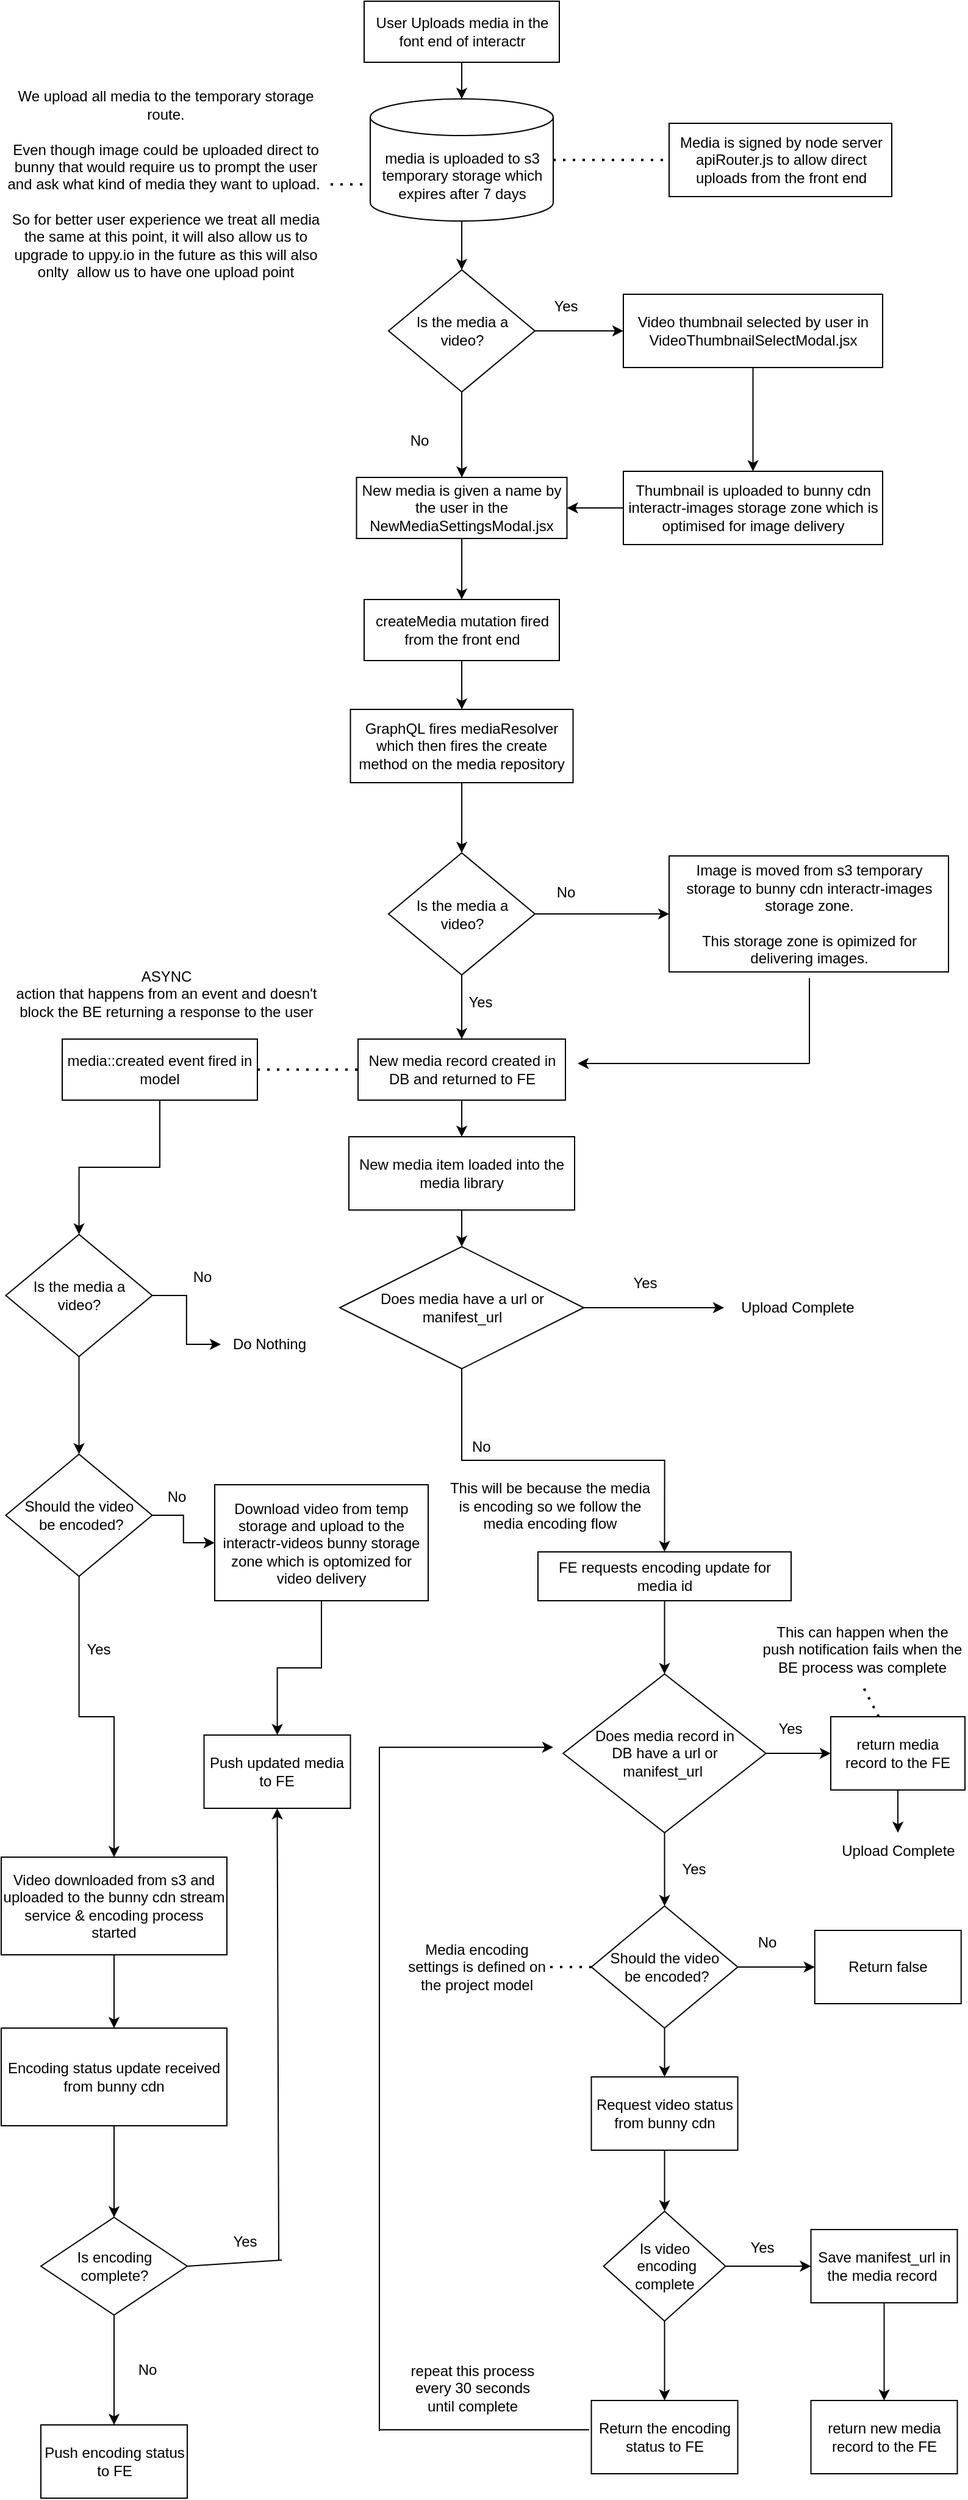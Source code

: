 <mxfile version="14.5.1" type="device"><diagram id="C5RBs43oDa-KdzZeNtuy" name="Page-1"><mxGraphModel dx="2946" dy="1265" grid="1" gridSize="10" guides="1" tooltips="1" connect="1" arrows="1" fold="1" page="1" pageScale="1" pageWidth="827" pageHeight="1169" math="0" shadow="0"><root><mxCell id="WIyWlLk6GJQsqaUBKTNV-0"/><mxCell id="WIyWlLk6GJQsqaUBKTNV-1" parent="WIyWlLk6GJQsqaUBKTNV-0"/><mxCell id="hnco72m9iwks1-wwPIVk-36" value="" style="edgeStyle=orthogonalEdgeStyle;rounded=0;orthogonalLoop=1;jettySize=auto;html=1;" edge="1" parent="WIyWlLk6GJQsqaUBKTNV-1" source="WIyWlLk6GJQsqaUBKTNV-3" target="hnco72m9iwks1-wwPIVk-35"><mxGeometry relative="1" as="geometry"/></mxCell><mxCell id="WIyWlLk6GJQsqaUBKTNV-3" value="GraphQL fires mediaResolver which then fires the create method on the media repository" style="rounded=0;whiteSpace=wrap;html=1;fontSize=12;glass=0;strokeWidth=1;shadow=0;" parent="WIyWlLk6GJQsqaUBKTNV-1" vertex="1"><mxGeometry x="296.25" y="590" width="182.5" height="60" as="geometry"/></mxCell><mxCell id="hnco72m9iwks1-wwPIVk-0" value="" style="edgeStyle=orthogonalEdgeStyle;rounded=0;orthogonalLoop=1;jettySize=auto;html=1;" edge="1" parent="WIyWlLk6GJQsqaUBKTNV-1" source="nhmHabudyO_dfF4N9hwo-0" target="nhmHabudyO_dfF4N9hwo-2"><mxGeometry relative="1" as="geometry"/></mxCell><mxCell id="nhmHabudyO_dfF4N9hwo-0" value="User Uploads media in the font end of interactr" style="rounded=0;whiteSpace=wrap;html=1;fontSize=12;glass=0;strokeWidth=1;shadow=0;" parent="WIyWlLk6GJQsqaUBKTNV-1" vertex="1"><mxGeometry x="307.5" y="10" width="160" height="50" as="geometry"/></mxCell><mxCell id="hnco72m9iwks1-wwPIVk-25" value="" style="edgeStyle=orthogonalEdgeStyle;rounded=0;orthogonalLoop=1;jettySize=auto;html=1;" edge="1" parent="WIyWlLk6GJQsqaUBKTNV-1" source="nhmHabudyO_dfF4N9hwo-2" target="hnco72m9iwks1-wwPIVk-16"><mxGeometry relative="1" as="geometry"/></mxCell><mxCell id="nhmHabudyO_dfF4N9hwo-2" value="media is uploaded to s3 temporary storage which expires after 7 days" style="shape=cylinder3;whiteSpace=wrap;html=1;boundedLbl=1;backgroundOutline=1;size=15;" parent="WIyWlLk6GJQsqaUBKTNV-1" vertex="1"><mxGeometry x="312.5" y="90" width="150" height="100" as="geometry"/></mxCell><mxCell id="hnco72m9iwks1-wwPIVk-11" value="" style="edgeStyle=orthogonalEdgeStyle;rounded=0;orthogonalLoop=1;jettySize=auto;html=1;" edge="1" parent="WIyWlLk6GJQsqaUBKTNV-1" source="nhmHabudyO_dfF4N9hwo-6" target="WIyWlLk6GJQsqaUBKTNV-3"><mxGeometry relative="1" as="geometry"/></mxCell><mxCell id="nhmHabudyO_dfF4N9hwo-6" value="createMedia mutation fired from the front end" style="rounded=0;whiteSpace=wrap;html=1;fontSize=12;glass=0;strokeWidth=1;shadow=0;" parent="WIyWlLk6GJQsqaUBKTNV-1" vertex="1"><mxGeometry x="307.5" y="500" width="160" height="50" as="geometry"/></mxCell><mxCell id="hnco72m9iwks1-wwPIVk-32" value="" style="edgeStyle=orthogonalEdgeStyle;rounded=0;orthogonalLoop=1;jettySize=auto;html=1;" edge="1" parent="WIyWlLk6GJQsqaUBKTNV-1" source="nhmHabudyO_dfF4N9hwo-7" target="nhmHabudyO_dfF4N9hwo-6"><mxGeometry relative="1" as="geometry"/></mxCell><mxCell id="nhmHabudyO_dfF4N9hwo-7" value="New media is given a name by the user in the NewMediaSettingsModal.jsx" style="rounded=0;whiteSpace=wrap;html=1;fontSize=12;glass=0;strokeWidth=1;shadow=0;" parent="WIyWlLk6GJQsqaUBKTNV-1" vertex="1"><mxGeometry x="301.25" y="400" width="172.5" height="50" as="geometry"/></mxCell><mxCell id="nhmHabudyO_dfF4N9hwo-24" value="ASYNC &lt;br&gt;action that happens from an event and doesn't block the BE returning a response to the user" style="text;html=1;strokeColor=none;fillColor=none;align=center;verticalAlign=middle;whiteSpace=wrap;rounded=0;" parent="WIyWlLk6GJQsqaUBKTNV-1" vertex="1"><mxGeometry x="13.75" y="795" width="262.5" height="55" as="geometry"/></mxCell><mxCell id="nhmHabudyO_dfF4N9hwo-46" style="edgeStyle=orthogonalEdgeStyle;rounded=0;orthogonalLoop=1;jettySize=auto;html=1;entryX=0.5;entryY=0;entryDx=0;entryDy=0;" parent="WIyWlLk6GJQsqaUBKTNV-1" source="nhmHabudyO_dfF4N9hwo-42" target="nhmHabudyO_dfF4N9hwo-45" edge="1"><mxGeometry relative="1" as="geometry"/></mxCell><mxCell id="nhmHabudyO_dfF4N9hwo-42" value="media::created event fired in model" style="rounded=0;whiteSpace=wrap;html=1;fontSize=12;glass=0;strokeWidth=1;shadow=0;" parent="WIyWlLk6GJQsqaUBKTNV-1" vertex="1"><mxGeometry x="60" y="860" width="160" height="50" as="geometry"/></mxCell><mxCell id="nhmHabudyO_dfF4N9hwo-55" value="" style="edgeStyle=orthogonalEdgeStyle;rounded=0;orthogonalLoop=1;jettySize=auto;html=1;" parent="WIyWlLk6GJQsqaUBKTNV-1" source="nhmHabudyO_dfF4N9hwo-45" target="nhmHabudyO_dfF4N9hwo-51" edge="1"><mxGeometry relative="1" as="geometry"/></mxCell><mxCell id="hnco72m9iwks1-wwPIVk-92" value="" style="edgeStyle=orthogonalEdgeStyle;rounded=0;orthogonalLoop=1;jettySize=auto;html=1;" edge="1" parent="WIyWlLk6GJQsqaUBKTNV-1" source="nhmHabudyO_dfF4N9hwo-45" target="hnco72m9iwks1-wwPIVk-91"><mxGeometry relative="1" as="geometry"/></mxCell><mxCell id="nhmHabudyO_dfF4N9hwo-45" value="Is the media a &lt;br&gt;video?" style="rhombus;whiteSpace=wrap;html=1;" parent="WIyWlLk6GJQsqaUBKTNV-1" vertex="1"><mxGeometry x="13.75" y="1020" width="120" height="100" as="geometry"/></mxCell><mxCell id="hnco72m9iwks1-wwPIVk-45" value="" style="edgeStyle=orthogonalEdgeStyle;rounded=0;orthogonalLoop=1;jettySize=auto;html=1;" edge="1" parent="WIyWlLk6GJQsqaUBKTNV-1" source="nhmHabudyO_dfF4N9hwo-47" target="nhmHabudyO_dfF4N9hwo-60"><mxGeometry relative="1" as="geometry"/></mxCell><mxCell id="nhmHabudyO_dfF4N9hwo-47" value="New media record created in DB and returned to FE" style="rounded=0;whiteSpace=wrap;html=1;fontSize=12;glass=0;strokeWidth=1;shadow=0;" parent="WIyWlLk6GJQsqaUBKTNV-1" vertex="1"><mxGeometry x="302.5" y="860" width="170" height="50" as="geometry"/></mxCell><mxCell id="nhmHabudyO_dfF4N9hwo-49" value="No" style="text;html=1;strokeColor=none;fillColor=none;align=center;verticalAlign=middle;whiteSpace=wrap;rounded=0;" parent="WIyWlLk6GJQsqaUBKTNV-1" vertex="1"><mxGeometry x="155" y="1045" width="40" height="20" as="geometry"/></mxCell><mxCell id="hnco72m9iwks1-wwPIVk-53" value="" style="edgeStyle=orthogonalEdgeStyle;rounded=0;orthogonalLoop=1;jettySize=auto;html=1;" edge="1" parent="WIyWlLk6GJQsqaUBKTNV-1" source="nhmHabudyO_dfF4N9hwo-50" target="hnco72m9iwks1-wwPIVk-52"><mxGeometry relative="1" as="geometry"/></mxCell><mxCell id="nhmHabudyO_dfF4N9hwo-50" value="FE requests encoding update for media id" style="rounded=0;whiteSpace=wrap;html=1;fontSize=12;glass=0;strokeWidth=1;shadow=0;" parent="WIyWlLk6GJQsqaUBKTNV-1" vertex="1"><mxGeometry x="450" y="1280" width="207.5" height="40" as="geometry"/></mxCell><mxCell id="nhmHabudyO_dfF4N9hwo-58" value="" style="edgeStyle=orthogonalEdgeStyle;rounded=0;orthogonalLoop=1;jettySize=auto;html=1;" parent="WIyWlLk6GJQsqaUBKTNV-1" source="nhmHabudyO_dfF4N9hwo-51" target="nhmHabudyO_dfF4N9hwo-57" edge="1"><mxGeometry relative="1" as="geometry"/></mxCell><mxCell id="hnco72m9iwks1-wwPIVk-97" value="" style="edgeStyle=orthogonalEdgeStyle;rounded=0;orthogonalLoop=1;jettySize=auto;html=1;" edge="1" parent="WIyWlLk6GJQsqaUBKTNV-1" source="nhmHabudyO_dfF4N9hwo-51" target="hnco72m9iwks1-wwPIVk-96"><mxGeometry relative="1" as="geometry"/></mxCell><mxCell id="nhmHabudyO_dfF4N9hwo-51" value="Should the video&lt;br&gt;&amp;nbsp;be encoded?" style="rhombus;whiteSpace=wrap;html=1;" parent="WIyWlLk6GJQsqaUBKTNV-1" vertex="1"><mxGeometry x="13.75" y="1200" width="120" height="100" as="geometry"/></mxCell><mxCell id="nhmHabudyO_dfF4N9hwo-54" value="No" style="text;html=1;strokeColor=none;fillColor=none;align=center;verticalAlign=middle;whiteSpace=wrap;rounded=0;" parent="WIyWlLk6GJQsqaUBKTNV-1" vertex="1"><mxGeometry x="133.75" y="1225" width="40" height="20" as="geometry"/></mxCell><mxCell id="nhmHabudyO_dfF4N9hwo-56" value="Yes" style="text;html=1;strokeColor=none;fillColor=none;align=center;verticalAlign=middle;whiteSpace=wrap;rounded=0;" parent="WIyWlLk6GJQsqaUBKTNV-1" vertex="1"><mxGeometry x="70" y="1350" width="40" height="20" as="geometry"/></mxCell><mxCell id="hnco72m9iwks1-wwPIVk-104" value="" style="edgeStyle=orthogonalEdgeStyle;rounded=0;orthogonalLoop=1;jettySize=auto;html=1;" edge="1" parent="WIyWlLk6GJQsqaUBKTNV-1" source="nhmHabudyO_dfF4N9hwo-57" target="hnco72m9iwks1-wwPIVk-103"><mxGeometry relative="1" as="geometry"/></mxCell><mxCell id="nhmHabudyO_dfF4N9hwo-57" value="Video downloaded from s3 and uploaded to the bunny cdn stream service &amp;amp; encoding process started" style="rounded=0;whiteSpace=wrap;html=1;" parent="WIyWlLk6GJQsqaUBKTNV-1" vertex="1"><mxGeometry x="10" y="1530" width="185" height="80" as="geometry"/></mxCell><mxCell id="nhmHabudyO_dfF4N9hwo-69" style="edgeStyle=orthogonalEdgeStyle;rounded=0;orthogonalLoop=1;jettySize=auto;html=1;entryX=0.5;entryY=0;entryDx=0;entryDy=0;" parent="WIyWlLk6GJQsqaUBKTNV-1" source="nhmHabudyO_dfF4N9hwo-60" target="nhmHabudyO_dfF4N9hwo-64" edge="1"><mxGeometry relative="1" as="geometry"/></mxCell><mxCell id="nhmHabudyO_dfF4N9hwo-60" value="New media item loaded into the media library" style="rounded=0;whiteSpace=wrap;html=1;fontSize=12;glass=0;strokeWidth=1;shadow=0;" parent="WIyWlLk6GJQsqaUBKTNV-1" vertex="1"><mxGeometry x="295" y="940" width="185" height="60" as="geometry"/></mxCell><mxCell id="nhmHabudyO_dfF4N9hwo-68" value="" style="edgeStyle=orthogonalEdgeStyle;rounded=0;orthogonalLoop=1;jettySize=auto;html=1;" parent="WIyWlLk6GJQsqaUBKTNV-1" source="nhmHabudyO_dfF4N9hwo-64" target="nhmHabudyO_dfF4N9hwo-74" edge="1"><mxGeometry relative="1" as="geometry"><mxPoint x="550" y="1120" as="targetPoint"/></mxGeometry></mxCell><mxCell id="hnco72m9iwks1-wwPIVk-47" style="edgeStyle=orthogonalEdgeStyle;rounded=0;orthogonalLoop=1;jettySize=auto;html=1;entryX=0.5;entryY=0;entryDx=0;entryDy=0;" edge="1" parent="WIyWlLk6GJQsqaUBKTNV-1" source="nhmHabudyO_dfF4N9hwo-64" target="nhmHabudyO_dfF4N9hwo-50"><mxGeometry relative="1" as="geometry"/></mxCell><mxCell id="nhmHabudyO_dfF4N9hwo-64" value="Does media have a url or manifest_url" style="rhombus;whiteSpace=wrap;html=1;" parent="WIyWlLk6GJQsqaUBKTNV-1" vertex="1"><mxGeometry x="287.5" y="1030" width="200" height="100" as="geometry"/></mxCell><mxCell id="nhmHabudyO_dfF4N9hwo-74" value="Upload Complete" style="text;html=1;strokeColor=none;fillColor=none;align=center;verticalAlign=middle;whiteSpace=wrap;rounded=0;" parent="WIyWlLk6GJQsqaUBKTNV-1" vertex="1"><mxGeometry x="602.5" y="1065" width="120" height="30" as="geometry"/></mxCell><mxCell id="nhmHabudyO_dfF4N9hwo-86" value="Yes" style="text;html=1;strokeColor=none;fillColor=none;align=center;verticalAlign=middle;whiteSpace=wrap;rounded=0;" parent="WIyWlLk6GJQsqaUBKTNV-1" vertex="1"><mxGeometry x="517.5" y="1050" width="40" height="20" as="geometry"/></mxCell><mxCell id="bAe4q1u1g406GsviHv9N-2" value="&lt;br&gt;This will be because the media is encoding so we follow the media encoding flow" style="text;html=1;strokeColor=none;fillColor=none;align=center;verticalAlign=middle;whiteSpace=wrap;rounded=0;" parent="WIyWlLk6GJQsqaUBKTNV-1" vertex="1"><mxGeometry x="372.5" y="1200" width="174" height="70" as="geometry"/></mxCell><mxCell id="hnco72m9iwks1-wwPIVk-6" value="Media is signed by node server apiRouter.js to allow direct uploads from the front end" style="whiteSpace=wrap;html=1;" vertex="1" parent="WIyWlLk6GJQsqaUBKTNV-1"><mxGeometry x="557.5" y="110" width="182.5" height="60" as="geometry"/></mxCell><mxCell id="hnco72m9iwks1-wwPIVk-8" value="" style="endArrow=none;dashed=1;html=1;dashPattern=1 3;strokeWidth=2;exitX=1;exitY=0.5;exitDx=0;exitDy=0;exitPerimeter=0;entryX=0;entryY=0.5;entryDx=0;entryDy=0;" edge="1" parent="WIyWlLk6GJQsqaUBKTNV-1" source="nhmHabudyO_dfF4N9hwo-2" target="hnco72m9iwks1-wwPIVk-6"><mxGeometry width="50" height="50" relative="1" as="geometry"><mxPoint x="507.5" y="210" as="sourcePoint"/><mxPoint x="557.5" y="160" as="targetPoint"/></mxGeometry></mxCell><mxCell id="hnco72m9iwks1-wwPIVk-26" value="" style="edgeStyle=orthogonalEdgeStyle;rounded=0;orthogonalLoop=1;jettySize=auto;html=1;" edge="1" parent="WIyWlLk6GJQsqaUBKTNV-1" source="hnco72m9iwks1-wwPIVk-16" target="nhmHabudyO_dfF4N9hwo-7"><mxGeometry relative="1" as="geometry"/></mxCell><mxCell id="hnco72m9iwks1-wwPIVk-28" value="" style="edgeStyle=orthogonalEdgeStyle;rounded=0;orthogonalLoop=1;jettySize=auto;html=1;" edge="1" parent="WIyWlLk6GJQsqaUBKTNV-1" source="hnco72m9iwks1-wwPIVk-16" target="hnco72m9iwks1-wwPIVk-27"><mxGeometry relative="1" as="geometry"/></mxCell><mxCell id="hnco72m9iwks1-wwPIVk-16" value="Is the media a &lt;br&gt;video?" style="rhombus;whiteSpace=wrap;html=1;" vertex="1" parent="WIyWlLk6GJQsqaUBKTNV-1"><mxGeometry x="327.5" y="230" width="120" height="100" as="geometry"/></mxCell><mxCell id="hnco72m9iwks1-wwPIVk-19" value="Image is moved from s3 temporary storage to bunny cdn interactr-images storage zone.&lt;br&gt;&lt;br&gt;This storage zone is opimized for delivering images." style="whiteSpace=wrap;html=1;" vertex="1" parent="WIyWlLk6GJQsqaUBKTNV-1"><mxGeometry x="557.5" y="710" width="229" height="95" as="geometry"/></mxCell><mxCell id="hnco72m9iwks1-wwPIVk-22" value="No" style="text;html=1;strokeColor=none;fillColor=none;align=center;verticalAlign=middle;whiteSpace=wrap;rounded=0;" vertex="1" parent="WIyWlLk6GJQsqaUBKTNV-1"><mxGeometry x="332.5" y="360" width="40" height="20" as="geometry"/></mxCell><mxCell id="hnco72m9iwks1-wwPIVk-23" value="Yes" style="text;html=1;strokeColor=none;fillColor=none;align=center;verticalAlign=middle;whiteSpace=wrap;rounded=0;" vertex="1" parent="WIyWlLk6GJQsqaUBKTNV-1"><mxGeometry x="452.5" y="250" width="40" height="20" as="geometry"/></mxCell><mxCell id="hnco72m9iwks1-wwPIVk-30" value="" style="edgeStyle=orthogonalEdgeStyle;rounded=0;orthogonalLoop=1;jettySize=auto;html=1;" edge="1" parent="WIyWlLk6GJQsqaUBKTNV-1" source="hnco72m9iwks1-wwPIVk-27" target="hnco72m9iwks1-wwPIVk-29"><mxGeometry relative="1" as="geometry"/></mxCell><mxCell id="hnco72m9iwks1-wwPIVk-27" value="Video thumbnail selected by user in VideoThumbnailSelectModal.jsx" style="whiteSpace=wrap;html=1;" vertex="1" parent="WIyWlLk6GJQsqaUBKTNV-1"><mxGeometry x="520" y="250" width="212.5" height="60" as="geometry"/></mxCell><mxCell id="hnco72m9iwks1-wwPIVk-31" value="" style="edgeStyle=orthogonalEdgeStyle;rounded=0;orthogonalLoop=1;jettySize=auto;html=1;" edge="1" parent="WIyWlLk6GJQsqaUBKTNV-1" source="hnco72m9iwks1-wwPIVk-29" target="nhmHabudyO_dfF4N9hwo-7"><mxGeometry relative="1" as="geometry"/></mxCell><mxCell id="hnco72m9iwks1-wwPIVk-29" value="Thumbnail is uploaded to bunny cdn interactr-images storage zone which is optimised for image delivery" style="whiteSpace=wrap;html=1;" vertex="1" parent="WIyWlLk6GJQsqaUBKTNV-1"><mxGeometry x="520" y="395" width="212.5" height="60" as="geometry"/></mxCell><mxCell id="hnco72m9iwks1-wwPIVk-33" value="We upload all media to the temporary storage route. &lt;br&gt;&lt;br&gt;Even though image could be uploaded direct to bunny that would require us to prompt the user and ask what kind of media they want to upload.&amp;nbsp;&lt;br&gt;&lt;br&gt;So for better user experience we treat all media the same at this point, it will also allow us to upgrade to uppy.io in the future as this will also onlty&amp;nbsp; allow us to have one upload point" style="text;html=1;strokeColor=none;fillColor=none;align=center;verticalAlign=middle;whiteSpace=wrap;rounded=0;" vertex="1" parent="WIyWlLk6GJQsqaUBKTNV-1"><mxGeometry x="10" y="80" width="270" height="160" as="geometry"/></mxCell><mxCell id="hnco72m9iwks1-wwPIVk-34" value="" style="endArrow=none;dashed=1;html=1;dashPattern=1 3;strokeWidth=2;" edge="1" parent="WIyWlLk6GJQsqaUBKTNV-1" source="hnco72m9iwks1-wwPIVk-33"><mxGeometry width="50" height="50" relative="1" as="geometry"><mxPoint x="260" y="210" as="sourcePoint"/><mxPoint x="310" y="160" as="targetPoint"/></mxGeometry></mxCell><mxCell id="hnco72m9iwks1-wwPIVk-37" value="" style="edgeStyle=orthogonalEdgeStyle;rounded=0;orthogonalLoop=1;jettySize=auto;html=1;" edge="1" parent="WIyWlLk6GJQsqaUBKTNV-1" source="hnco72m9iwks1-wwPIVk-35" target="hnco72m9iwks1-wwPIVk-19"><mxGeometry relative="1" as="geometry"/></mxCell><mxCell id="hnco72m9iwks1-wwPIVk-39" value="" style="edgeStyle=orthogonalEdgeStyle;rounded=0;orthogonalLoop=1;jettySize=auto;html=1;" edge="1" parent="WIyWlLk6GJQsqaUBKTNV-1" source="hnco72m9iwks1-wwPIVk-35" target="nhmHabudyO_dfF4N9hwo-47"><mxGeometry relative="1" as="geometry"/></mxCell><mxCell id="hnco72m9iwks1-wwPIVk-35" value="Is the media a &lt;br&gt;video?" style="rhombus;whiteSpace=wrap;html=1;" vertex="1" parent="WIyWlLk6GJQsqaUBKTNV-1"><mxGeometry x="327.5" y="707.5" width="120" height="100" as="geometry"/></mxCell><mxCell id="hnco72m9iwks1-wwPIVk-38" value="No" style="text;html=1;strokeColor=none;fillColor=none;align=center;verticalAlign=middle;whiteSpace=wrap;rounded=0;" vertex="1" parent="WIyWlLk6GJQsqaUBKTNV-1"><mxGeometry x="452.5" y="730" width="40" height="20" as="geometry"/></mxCell><mxCell id="hnco72m9iwks1-wwPIVk-40" value="Yes" style="text;html=1;strokeColor=none;fillColor=none;align=center;verticalAlign=middle;whiteSpace=wrap;rounded=0;" vertex="1" parent="WIyWlLk6GJQsqaUBKTNV-1"><mxGeometry x="382.5" y="820" width="40" height="20" as="geometry"/></mxCell><mxCell id="hnco72m9iwks1-wwPIVk-42" value="" style="endArrow=classic;html=1;" edge="1" parent="WIyWlLk6GJQsqaUBKTNV-1"><mxGeometry width="50" height="50" relative="1" as="geometry"><mxPoint x="672.5" y="880" as="sourcePoint"/><mxPoint x="482.5" y="880" as="targetPoint"/></mxGeometry></mxCell><mxCell id="hnco72m9iwks1-wwPIVk-43" value="" style="endArrow=none;html=1;" edge="1" parent="WIyWlLk6GJQsqaUBKTNV-1"><mxGeometry width="50" height="50" relative="1" as="geometry"><mxPoint x="672.5" y="880" as="sourcePoint"/><mxPoint x="672.5" y="810" as="targetPoint"/></mxGeometry></mxCell><mxCell id="hnco72m9iwks1-wwPIVk-56" value="" style="edgeStyle=orthogonalEdgeStyle;rounded=0;orthogonalLoop=1;jettySize=auto;html=1;" edge="1" parent="WIyWlLk6GJQsqaUBKTNV-1" source="hnco72m9iwks1-wwPIVk-52" target="hnco72m9iwks1-wwPIVk-55"><mxGeometry relative="1" as="geometry"/></mxCell><mxCell id="hnco72m9iwks1-wwPIVk-65" value="" style="edgeStyle=orthogonalEdgeStyle;rounded=0;orthogonalLoop=1;jettySize=auto;html=1;" edge="1" parent="WIyWlLk6GJQsqaUBKTNV-1" source="hnco72m9iwks1-wwPIVk-52" target="hnco72m9iwks1-wwPIVk-64"><mxGeometry relative="1" as="geometry"/></mxCell><mxCell id="hnco72m9iwks1-wwPIVk-52" value="&lt;span&gt;Does media record in &lt;br&gt;DB have a url or &lt;br&gt;manifest_url&amp;nbsp;&lt;/span&gt;" style="rhombus;whiteSpace=wrap;html=1;rounded=0;" vertex="1" parent="WIyWlLk6GJQsqaUBKTNV-1"><mxGeometry x="470.63" y="1380" width="166.25" height="130" as="geometry"/></mxCell><mxCell id="hnco72m9iwks1-wwPIVk-58" value="" style="edgeStyle=orthogonalEdgeStyle;rounded=0;orthogonalLoop=1;jettySize=auto;html=1;" edge="1" parent="WIyWlLk6GJQsqaUBKTNV-1" source="hnco72m9iwks1-wwPIVk-55" target="hnco72m9iwks1-wwPIVk-57"><mxGeometry relative="1" as="geometry"/></mxCell><mxCell id="hnco72m9iwks1-wwPIVk-55" value="return media &lt;br&gt;record to the FE" style="whiteSpace=wrap;html=1;rounded=0;" vertex="1" parent="WIyWlLk6GJQsqaUBKTNV-1"><mxGeometry x="690" y="1415" width="110.01" height="60" as="geometry"/></mxCell><mxCell id="hnco72m9iwks1-wwPIVk-57" value="Upload Complete" style="text;html=1;strokeColor=none;fillColor=none;align=center;verticalAlign=middle;whiteSpace=wrap;rounded=0;" vertex="1" parent="WIyWlLk6GJQsqaUBKTNV-1"><mxGeometry x="688.75" y="1510" width="112.5" height="30" as="geometry"/></mxCell><mxCell id="hnco72m9iwks1-wwPIVk-59" value="This can happen when the push notification fails when the BE process was complete" style="text;html=1;strokeColor=none;fillColor=none;align=center;verticalAlign=middle;whiteSpace=wrap;rounded=0;" vertex="1" parent="WIyWlLk6GJQsqaUBKTNV-1"><mxGeometry x="631.25" y="1330" width="170" height="60" as="geometry"/></mxCell><mxCell id="hnco72m9iwks1-wwPIVk-60" value="" style="endArrow=none;dashed=1;html=1;dashPattern=1 3;strokeWidth=2;entryX=0.5;entryY=1;entryDx=0;entryDy=0;" edge="1" parent="WIyWlLk6GJQsqaUBKTNV-1" source="hnco72m9iwks1-wwPIVk-55" target="hnco72m9iwks1-wwPIVk-59"><mxGeometry width="50" height="50" relative="1" as="geometry"><mxPoint x="640" y="1250" as="sourcePoint"/><mxPoint x="730" y="1400" as="targetPoint"/></mxGeometry></mxCell><mxCell id="hnco72m9iwks1-wwPIVk-63" value="Yes" style="text;html=1;strokeColor=none;fillColor=none;align=center;verticalAlign=middle;whiteSpace=wrap;rounded=0;" vertex="1" parent="WIyWlLk6GJQsqaUBKTNV-1"><mxGeometry x="636.88" y="1415" width="40" height="20" as="geometry"/></mxCell><mxCell id="hnco72m9iwks1-wwPIVk-68" value="" style="edgeStyle=orthogonalEdgeStyle;rounded=0;orthogonalLoop=1;jettySize=auto;html=1;" edge="1" parent="WIyWlLk6GJQsqaUBKTNV-1" source="hnco72m9iwks1-wwPIVk-64" target="hnco72m9iwks1-wwPIVk-67"><mxGeometry relative="1" as="geometry"/></mxCell><mxCell id="hnco72m9iwks1-wwPIVk-72" value="" style="edgeStyle=orthogonalEdgeStyle;rounded=0;orthogonalLoop=1;jettySize=auto;html=1;" edge="1" parent="WIyWlLk6GJQsqaUBKTNV-1" source="hnco72m9iwks1-wwPIVk-64" target="hnco72m9iwks1-wwPIVk-71"><mxGeometry relative="1" as="geometry"/></mxCell><mxCell id="hnco72m9iwks1-wwPIVk-64" value="Should the video&lt;br&gt;&amp;nbsp;be encoded?" style="rhombus;whiteSpace=wrap;html=1;" vertex="1" parent="WIyWlLk6GJQsqaUBKTNV-1"><mxGeometry x="493.76" y="1570" width="120" height="100" as="geometry"/></mxCell><mxCell id="hnco72m9iwks1-wwPIVk-67" value="Return false" style="whiteSpace=wrap;html=1;" vertex="1" parent="WIyWlLk6GJQsqaUBKTNV-1"><mxGeometry x="676.88" y="1590" width="120" height="60" as="geometry"/></mxCell><mxCell id="hnco72m9iwks1-wwPIVk-69" value="No" style="text;html=1;strokeColor=none;fillColor=none;align=center;verticalAlign=middle;whiteSpace=wrap;rounded=0;" vertex="1" parent="WIyWlLk6GJQsqaUBKTNV-1"><mxGeometry x="617.5" y="1590" width="40" height="20" as="geometry"/></mxCell><mxCell id="hnco72m9iwks1-wwPIVk-70" value="Yes" style="text;html=1;strokeColor=none;fillColor=none;align=center;verticalAlign=middle;whiteSpace=wrap;rounded=0;" vertex="1" parent="WIyWlLk6GJQsqaUBKTNV-1"><mxGeometry x="557.5" y="1530" width="40" height="20" as="geometry"/></mxCell><mxCell id="hnco72m9iwks1-wwPIVk-76" value="" style="edgeStyle=orthogonalEdgeStyle;rounded=0;orthogonalLoop=1;jettySize=auto;html=1;" edge="1" parent="WIyWlLk6GJQsqaUBKTNV-1" source="hnco72m9iwks1-wwPIVk-71" target="hnco72m9iwks1-wwPIVk-73"><mxGeometry relative="1" as="geometry"/></mxCell><mxCell id="hnco72m9iwks1-wwPIVk-71" value="Request video status from bunny cdn" style="whiteSpace=wrap;html=1;" vertex="1" parent="WIyWlLk6GJQsqaUBKTNV-1"><mxGeometry x="493.76" y="1710" width="120" height="60" as="geometry"/></mxCell><mxCell id="hnco72m9iwks1-wwPIVk-78" value="" style="edgeStyle=orthogonalEdgeStyle;rounded=0;orthogonalLoop=1;jettySize=auto;html=1;" edge="1" parent="WIyWlLk6GJQsqaUBKTNV-1" source="hnco72m9iwks1-wwPIVk-73" target="hnco72m9iwks1-wwPIVk-77"><mxGeometry relative="1" as="geometry"/></mxCell><mxCell id="hnco72m9iwks1-wwPIVk-83" value="" style="edgeStyle=orthogonalEdgeStyle;rounded=0;orthogonalLoop=1;jettySize=auto;html=1;" edge="1" parent="WIyWlLk6GJQsqaUBKTNV-1" source="hnco72m9iwks1-wwPIVk-73" target="hnco72m9iwks1-wwPIVk-82"><mxGeometry relative="1" as="geometry"/></mxCell><mxCell id="hnco72m9iwks1-wwPIVk-73" value="Is video&lt;br&gt;&amp;nbsp;encoding complete" style="rhombus;whiteSpace=wrap;html=1;rounded=0;" vertex="1" parent="WIyWlLk6GJQsqaUBKTNV-1"><mxGeometry x="503.76" y="1820" width="100" height="90" as="geometry"/></mxCell><mxCell id="hnco72m9iwks1-wwPIVk-74" value="Media encoding settings is defined on the project model" style="text;html=1;strokeColor=none;fillColor=none;align=center;verticalAlign=middle;whiteSpace=wrap;rounded=0;" vertex="1" parent="WIyWlLk6GJQsqaUBKTNV-1"><mxGeometry x="340" y="1585" width="120" height="70" as="geometry"/></mxCell><mxCell id="hnco72m9iwks1-wwPIVk-75" value="" style="endArrow=none;dashed=1;html=1;dashPattern=1 3;strokeWidth=2;entryX=0;entryY=0.5;entryDx=0;entryDy=0;exitX=1;exitY=0.5;exitDx=0;exitDy=0;" edge="1" parent="WIyWlLk6GJQsqaUBKTNV-1" source="hnco72m9iwks1-wwPIVk-74" target="hnco72m9iwks1-wwPIVk-64"><mxGeometry width="50" height="50" relative="1" as="geometry"><mxPoint x="640" y="1600" as="sourcePoint"/><mxPoint x="690" y="1550" as="targetPoint"/></mxGeometry></mxCell><mxCell id="hnco72m9iwks1-wwPIVk-80" value="" style="edgeStyle=orthogonalEdgeStyle;rounded=0;orthogonalLoop=1;jettySize=auto;html=1;" edge="1" parent="WIyWlLk6GJQsqaUBKTNV-1" source="hnco72m9iwks1-wwPIVk-77" target="hnco72m9iwks1-wwPIVk-79"><mxGeometry relative="1" as="geometry"/></mxCell><mxCell id="hnco72m9iwks1-wwPIVk-77" value="Save manifest_url in the media record&amp;nbsp;" style="whiteSpace=wrap;html=1;rounded=0;" vertex="1" parent="WIyWlLk6GJQsqaUBKTNV-1"><mxGeometry x="673.76" y="1835" width="120" height="60" as="geometry"/></mxCell><mxCell id="hnco72m9iwks1-wwPIVk-79" value="return new media record to the FE" style="whiteSpace=wrap;html=1;rounded=0;" vertex="1" parent="WIyWlLk6GJQsqaUBKTNV-1"><mxGeometry x="673.76" y="1975" width="120" height="60" as="geometry"/></mxCell><mxCell id="hnco72m9iwks1-wwPIVk-81" value="Yes" style="text;html=1;strokeColor=none;fillColor=none;align=center;verticalAlign=middle;whiteSpace=wrap;rounded=0;" vertex="1" parent="WIyWlLk6GJQsqaUBKTNV-1"><mxGeometry x="613.76" y="1840" width="40" height="20" as="geometry"/></mxCell><mxCell id="hnco72m9iwks1-wwPIVk-82" value="Return the encoding status to FE" style="whiteSpace=wrap;html=1;rounded=0;" vertex="1" parent="WIyWlLk6GJQsqaUBKTNV-1"><mxGeometry x="493.76" y="1975" width="120" height="60" as="geometry"/></mxCell><mxCell id="hnco72m9iwks1-wwPIVk-85" value="" style="endArrow=none;html=1;" edge="1" parent="WIyWlLk6GJQsqaUBKTNV-1"><mxGeometry width="50" height="50" relative="1" as="geometry"><mxPoint x="320" y="2000" as="sourcePoint"/><mxPoint x="320" y="1440" as="targetPoint"/></mxGeometry></mxCell><mxCell id="hnco72m9iwks1-wwPIVk-86" value="" style="endArrow=classic;html=1;" edge="1" parent="WIyWlLk6GJQsqaUBKTNV-1"><mxGeometry width="50" height="50" relative="1" as="geometry"><mxPoint x="320" y="1440" as="sourcePoint"/><mxPoint x="462.5" y="1440" as="targetPoint"/></mxGeometry></mxCell><mxCell id="hnco72m9iwks1-wwPIVk-88" value="" style="endArrow=none;html=1;entryX=-0.015;entryY=0.4;entryDx=0;entryDy=0;entryPerimeter=0;" edge="1" parent="WIyWlLk6GJQsqaUBKTNV-1" target="hnco72m9iwks1-wwPIVk-82"><mxGeometry width="50" height="50" relative="1" as="geometry"><mxPoint x="320" y="1999" as="sourcePoint"/><mxPoint x="330" y="1950" as="targetPoint"/></mxGeometry></mxCell><mxCell id="hnco72m9iwks1-wwPIVk-89" value="repeat this process every 30 seconds until complete" style="text;html=1;strokeColor=none;fillColor=none;align=center;verticalAlign=middle;whiteSpace=wrap;rounded=0;" vertex="1" parent="WIyWlLk6GJQsqaUBKTNV-1"><mxGeometry x="340" y="1930" width="112.5" height="70" as="geometry"/></mxCell><mxCell id="hnco72m9iwks1-wwPIVk-90" value="" style="endArrow=none;dashed=1;html=1;dashPattern=1 3;strokeWidth=2;entryX=0;entryY=0.5;entryDx=0;entryDy=0;exitX=1;exitY=0.5;exitDx=0;exitDy=0;" edge="1" parent="WIyWlLk6GJQsqaUBKTNV-1" source="nhmHabudyO_dfF4N9hwo-42" target="nhmHabudyO_dfF4N9hwo-47"><mxGeometry width="50" height="50" relative="1" as="geometry"><mxPoint x="640" y="1040" as="sourcePoint"/><mxPoint x="690" y="990" as="targetPoint"/></mxGeometry></mxCell><mxCell id="hnco72m9iwks1-wwPIVk-91" value="Do Nothing" style="text;html=1;strokeColor=none;fillColor=none;align=center;verticalAlign=middle;whiteSpace=wrap;rounded=0;" vertex="1" parent="WIyWlLk6GJQsqaUBKTNV-1"><mxGeometry x="190" y="1100" width="80" height="20" as="geometry"/></mxCell><mxCell id="hnco72m9iwks1-wwPIVk-102" value="" style="edgeStyle=orthogonalEdgeStyle;rounded=0;orthogonalLoop=1;jettySize=auto;html=1;" edge="1" parent="WIyWlLk6GJQsqaUBKTNV-1" source="hnco72m9iwks1-wwPIVk-96" target="hnco72m9iwks1-wwPIVk-101"><mxGeometry relative="1" as="geometry"/></mxCell><mxCell id="hnco72m9iwks1-wwPIVk-96" value="Download video from temp storage and upload to the interactr-videos bunny storage zone which is optomized for video delivery" style="whiteSpace=wrap;html=1;" vertex="1" parent="WIyWlLk6GJQsqaUBKTNV-1"><mxGeometry x="185" y="1225" width="175" height="95" as="geometry"/></mxCell><mxCell id="hnco72m9iwks1-wwPIVk-98" value="&lt;meta charset=&quot;utf-8&quot;&gt;&lt;span style=&quot;color: rgb(0, 0, 0); font-family: helvetica; font-size: 12px; font-style: normal; font-weight: 400; letter-spacing: normal; text-align: center; text-indent: 0px; text-transform: none; word-spacing: 0px; background-color: rgb(248, 249, 250); display: inline; float: none;&quot;&gt;No&lt;/span&gt;" style="text;whiteSpace=wrap;html=1;" vertex="1" parent="WIyWlLk6GJQsqaUBKTNV-1"><mxGeometry x="394" y="1180" width="40" height="30" as="geometry"/></mxCell><mxCell id="hnco72m9iwks1-wwPIVk-101" value="Push updated media to FE" style="whiteSpace=wrap;html=1;" vertex="1" parent="WIyWlLk6GJQsqaUBKTNV-1"><mxGeometry x="176.25" y="1430" width="120" height="60" as="geometry"/></mxCell><mxCell id="hnco72m9iwks1-wwPIVk-106" value="" style="edgeStyle=orthogonalEdgeStyle;rounded=0;orthogonalLoop=1;jettySize=auto;html=1;" edge="1" parent="WIyWlLk6GJQsqaUBKTNV-1" source="hnco72m9iwks1-wwPIVk-103" target="hnco72m9iwks1-wwPIVk-105"><mxGeometry relative="1" as="geometry"/></mxCell><mxCell id="hnco72m9iwks1-wwPIVk-103" value="Encoding status update received from bunny cdn" style="rounded=0;whiteSpace=wrap;html=1;" vertex="1" parent="WIyWlLk6GJQsqaUBKTNV-1"><mxGeometry x="10" y="1670" width="185" height="80" as="geometry"/></mxCell><mxCell id="hnco72m9iwks1-wwPIVk-112" value="" style="edgeStyle=orthogonalEdgeStyle;rounded=0;orthogonalLoop=1;jettySize=auto;html=1;" edge="1" parent="WIyWlLk6GJQsqaUBKTNV-1" source="hnco72m9iwks1-wwPIVk-105" target="hnco72m9iwks1-wwPIVk-111"><mxGeometry relative="1" as="geometry"/></mxCell><mxCell id="hnco72m9iwks1-wwPIVk-105" value="Is encoding &lt;br&gt;complete?" style="rhombus;whiteSpace=wrap;html=1;rounded=0;" vertex="1" parent="WIyWlLk6GJQsqaUBKTNV-1"><mxGeometry x="42.5" y="1825" width="120" height="80" as="geometry"/></mxCell><mxCell id="hnco72m9iwks1-wwPIVk-108" value="" style="endArrow=none;html=1;entryX=1;entryY=0.5;entryDx=0;entryDy=0;" edge="1" parent="WIyWlLk6GJQsqaUBKTNV-1" target="hnco72m9iwks1-wwPIVk-105"><mxGeometry width="50" height="50" relative="1" as="geometry"><mxPoint x="240" y="1860" as="sourcePoint"/><mxPoint x="690" y="1730" as="targetPoint"/></mxGeometry></mxCell><mxCell id="hnco72m9iwks1-wwPIVk-109" value="" style="endArrow=classic;html=1;entryX=0.5;entryY=1;entryDx=0;entryDy=0;" edge="1" parent="WIyWlLk6GJQsqaUBKTNV-1" target="hnco72m9iwks1-wwPIVk-101"><mxGeometry width="50" height="50" relative="1" as="geometry"><mxPoint x="237.5" y="1860" as="sourcePoint"/><mxPoint x="287.5" y="1810" as="targetPoint"/></mxGeometry></mxCell><mxCell id="hnco72m9iwks1-wwPIVk-110" value="Yes" style="text;html=1;strokeColor=none;fillColor=none;align=center;verticalAlign=middle;whiteSpace=wrap;rounded=0;" vertex="1" parent="WIyWlLk6GJQsqaUBKTNV-1"><mxGeometry x="190" y="1835" width="40" height="20" as="geometry"/></mxCell><mxCell id="hnco72m9iwks1-wwPIVk-111" value="Push encoding status to FE" style="whiteSpace=wrap;html=1;rounded=0;" vertex="1" parent="WIyWlLk6GJQsqaUBKTNV-1"><mxGeometry x="42.5" y="1995" width="120" height="60" as="geometry"/></mxCell><mxCell id="hnco72m9iwks1-wwPIVk-113" value="No" style="text;html=1;strokeColor=none;fillColor=none;align=center;verticalAlign=middle;whiteSpace=wrap;rounded=0;" vertex="1" parent="WIyWlLk6GJQsqaUBKTNV-1"><mxGeometry x="110" y="1940" width="40" height="20" as="geometry"/></mxCell></root></mxGraphModel></diagram></mxfile>